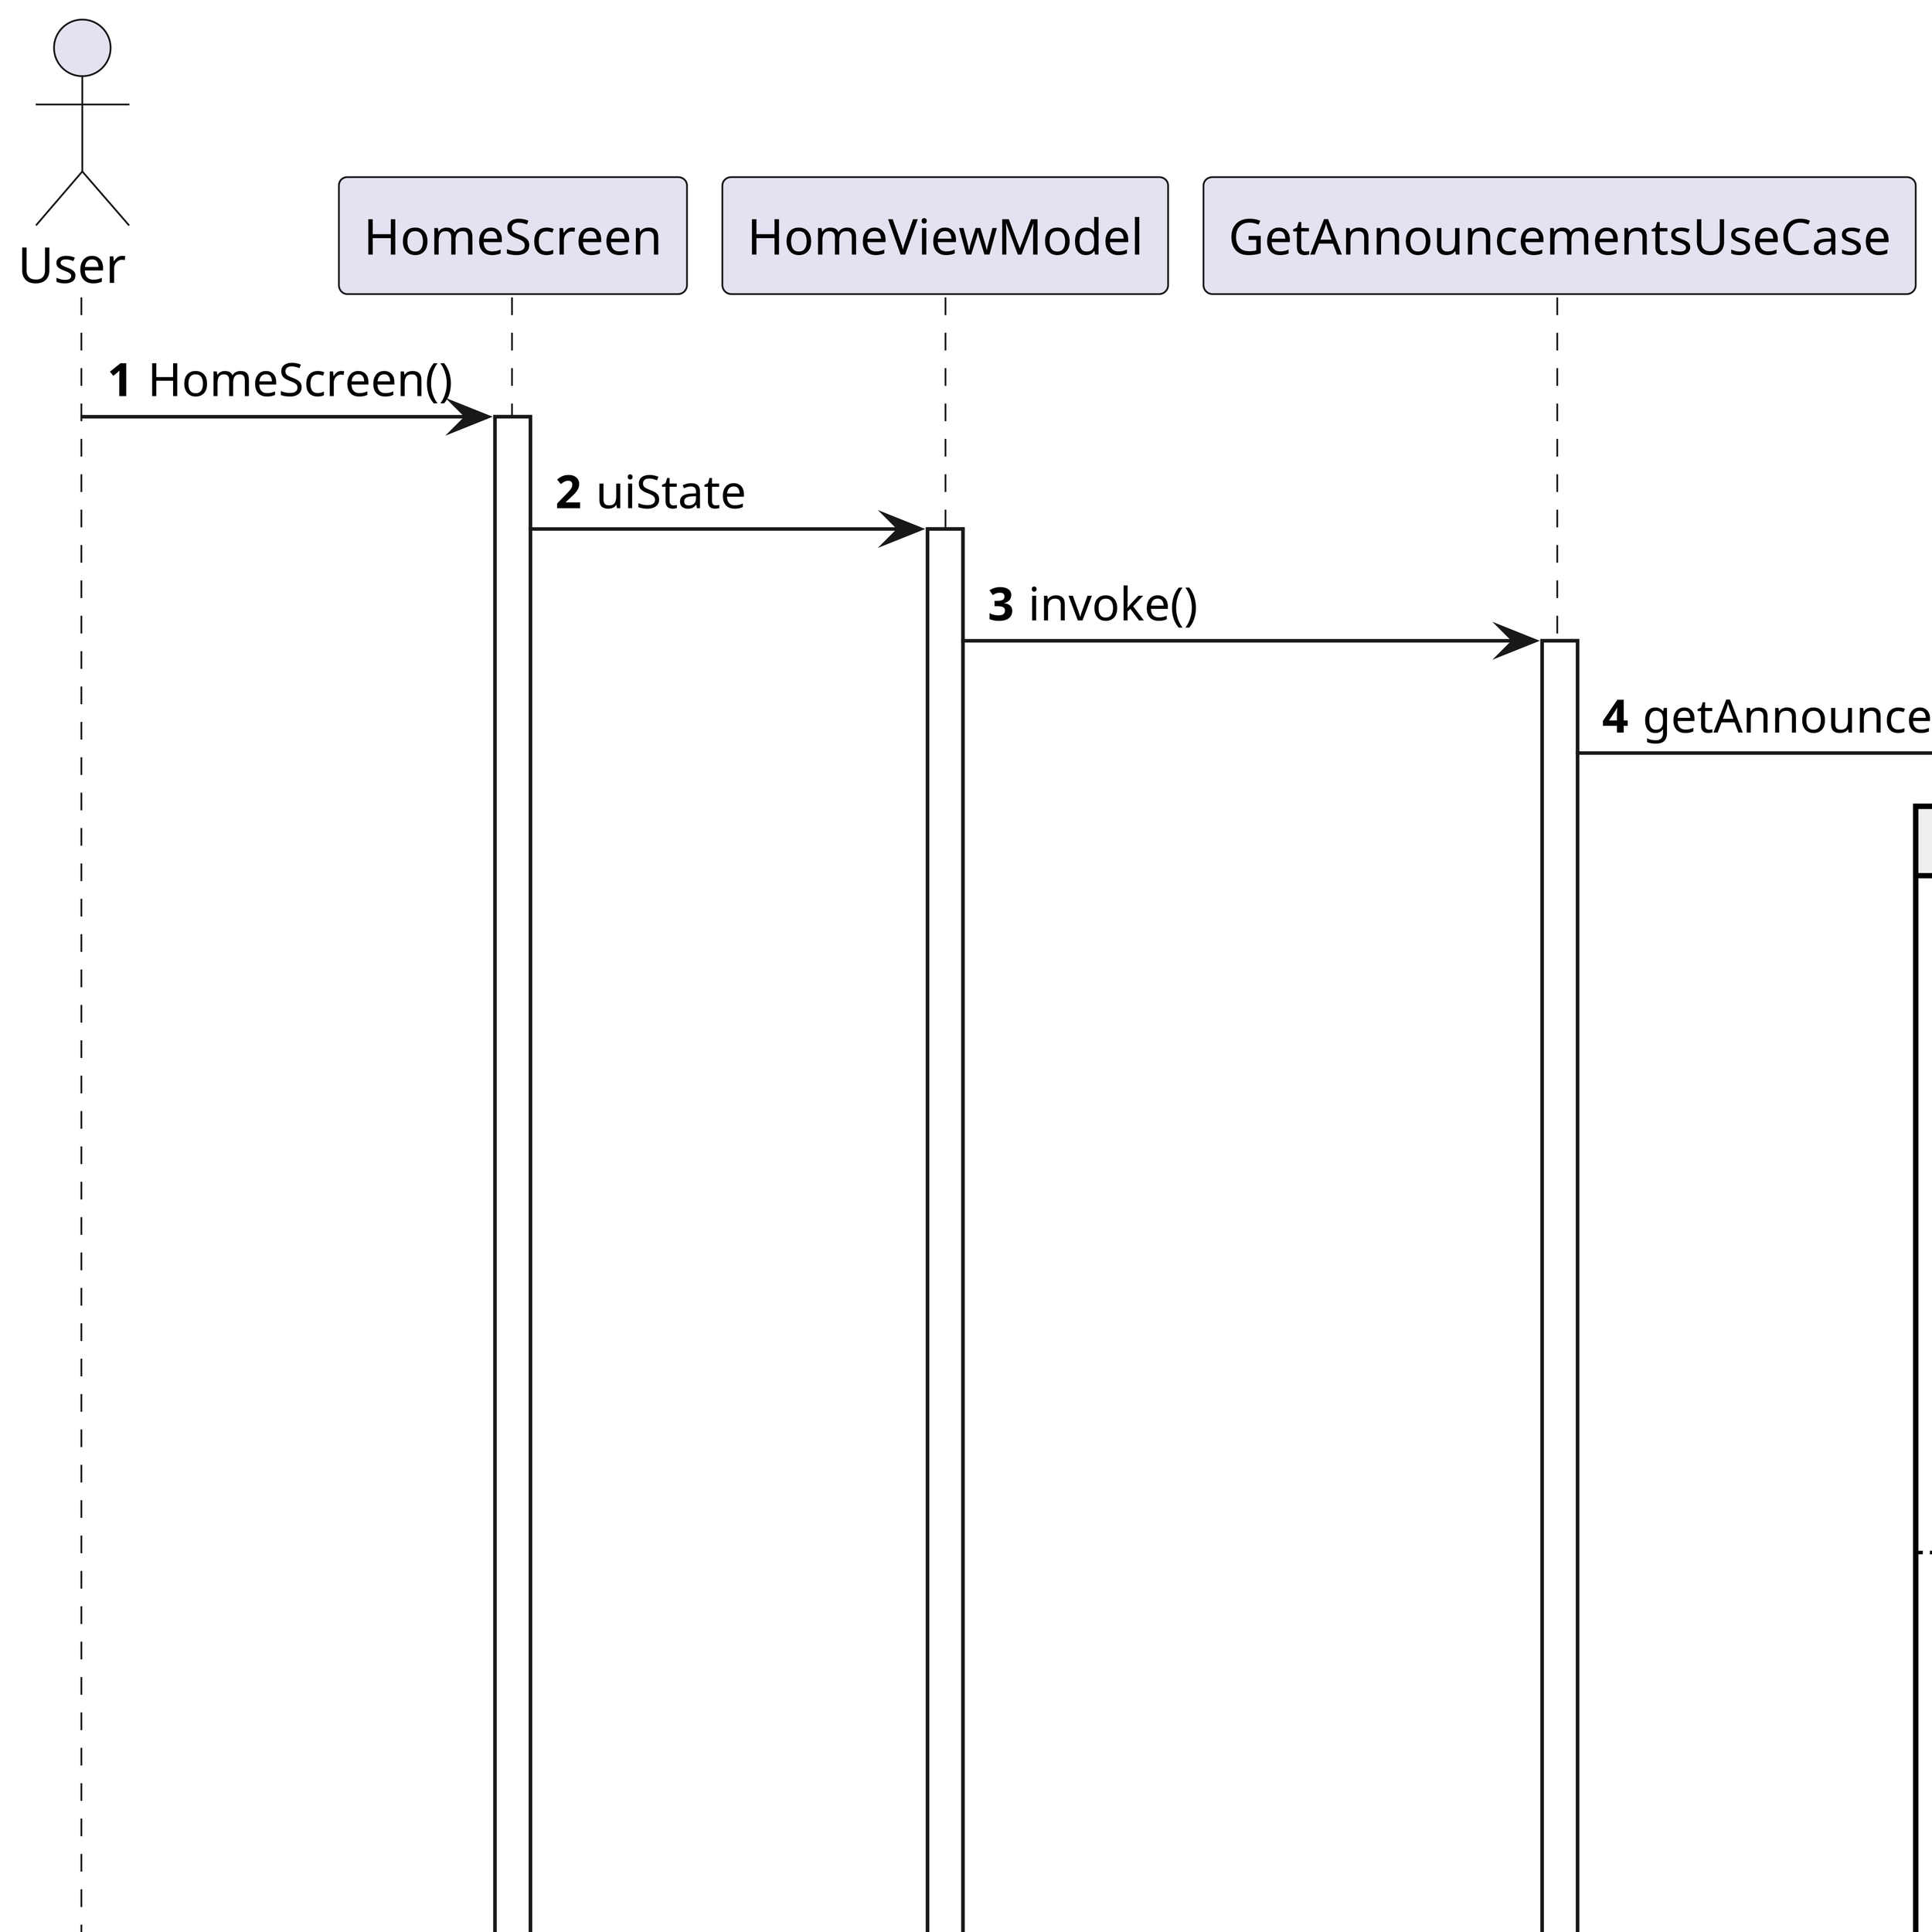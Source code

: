 @startuml
'https://plantuml.com/sequence-diagram
skinparam dpi 720
autonumber

actor User as u1
u1 -> HomeScreen: HomeScreen()
activate HomeScreen

HomeScreen -> HomeViewModel: uiState
activate HomeViewModel

HomeViewModel -> GetAnnouncementsUseCase: invoke()
activate GetAnnouncementsUseCase

GetAnnouncementsUseCase -> AnnouncementRepository: getAnnouncements()
activate AnnouncementRepository

alt found
    AnnouncementRepository -> AnnouncementLocalDataSource: getAnnouncements
    activate AnnouncementLocalDataSource

    AnnouncementLocalDataSource -> Database
    activate Database

    Database -> AnnouncementEntity: << create >>
    activate AnnouncementEntity

    AnnouncementEntity --> Database
    deactivate AnnouncementEntity

    Database --> AnnouncementLocalDataSource
    deactivate Database

    AnnouncementLocalDataSource --> AnnouncementRepository
    deactivate AnnouncementLocalDataSource
else not found
    AnnouncementRepository -> AnnouncementRemoteDataSource: getAnnouncements()
    activate AnnouncementRemoteDataSource

    AnnouncementRemoteDataSource -> HttpClient: get()
    activate HttpClient

    HttpClient -> AnnouncementResponse: << create >>
    activate AnnouncementResponse

    AnnouncementResponse --> HttpClient
    deactivate AnnouncementResponse

    HttpClient --> AnnouncementRemoteDataSource: response\nfrom server
    deactivate HttpClient

    AnnouncementRemoteDataSource --> AnnouncementRepository
    deactivate AnnouncementRemoteDataSource
end

AnnouncementRepository -> User: << create >>
activate User

User --> AnnouncementRepository
deactivate User

AnnouncementRepository --> GetAnnouncementsUseCase
deactivate AnnouncementRepository

GetAnnouncementsUseCase --> HomeViewModel
deactivate GetAnnouncementsUseCase

HomeViewModel -> HomeScreen: display

@enduml
